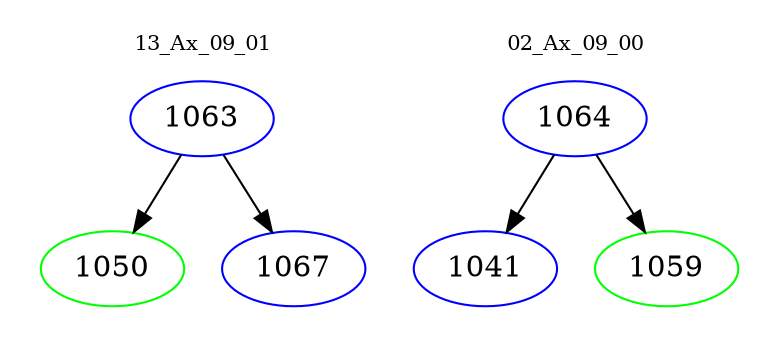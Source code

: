 digraph{
subgraph cluster_0 {
color = white
label = "13_Ax_09_01";
fontsize=10;
T0_1063 [label="1063", color="blue"]
T0_1063 -> T0_1050 [color="black"]
T0_1050 [label="1050", color="green"]
T0_1063 -> T0_1067 [color="black"]
T0_1067 [label="1067", color="blue"]
}
subgraph cluster_1 {
color = white
label = "02_Ax_09_00";
fontsize=10;
T1_1064 [label="1064", color="blue"]
T1_1064 -> T1_1041 [color="black"]
T1_1041 [label="1041", color="blue"]
T1_1064 -> T1_1059 [color="black"]
T1_1059 [label="1059", color="green"]
}
}
